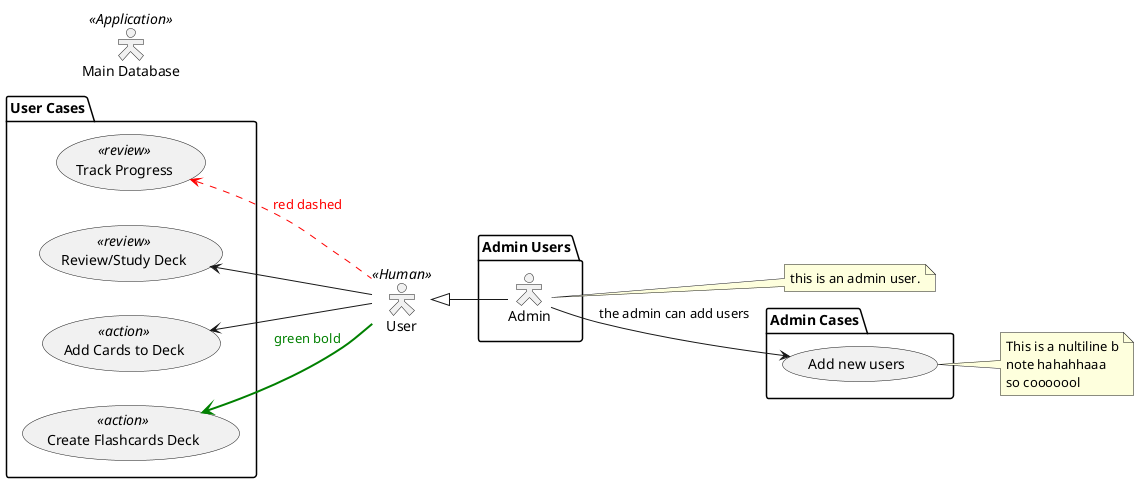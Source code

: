 @startuml
' allowmixing
' skinparam actorStyle awesome
skinparam actorStyle hollow
' default: top to bottom direction
left to right direction
actor User <<Human>>
:Main Database: as PSql <<Application>>
package "Admin Users" {
    actor Admin
}
User <|-- Admin
package "User Cases" {
    usecase "Create Flashcards Deck" as CreateDeck <<action>>
    usecase "Add Cards to Deck" as AddCard <<action>>
    usecase "Review/Study Deck" as Study <<review>>
    usecase "Track Progress" as Track <<review>>
}

package "Admin Cases"{
    usecase "Add new users" as AddUser
}

' #color;line.[bold|dashed|dotted];text:color
User -up-> CreateDeck #green;line.bold;text:green : green bold
User -up-> AddCard
User -up-> Study
User -up-> Track #red;line.dashed;text:red : red dashed

Admin --> AddUser : the admin can add users

' Notes
note right of Admin: this is an admin user.
note right of AddUser
    This is a nultiline b
    note hahahhaaa
    so cooooool
endnote
newpage
note "User activities in the system\n what the user can do here" as UserNotes
CreateDeck .up. UserNotes
AddCard .up. UserNotes
Study .up. UserNotes
Track .up. UserNotes

usecase/ "This is \nBuisness Use Case" as BUC
actor/ "This is Business Actor" as BUser

' json JSON {
'     "username" : "Bob",
'     "actions" : ['Add', 'Delete']
' }

@enduml